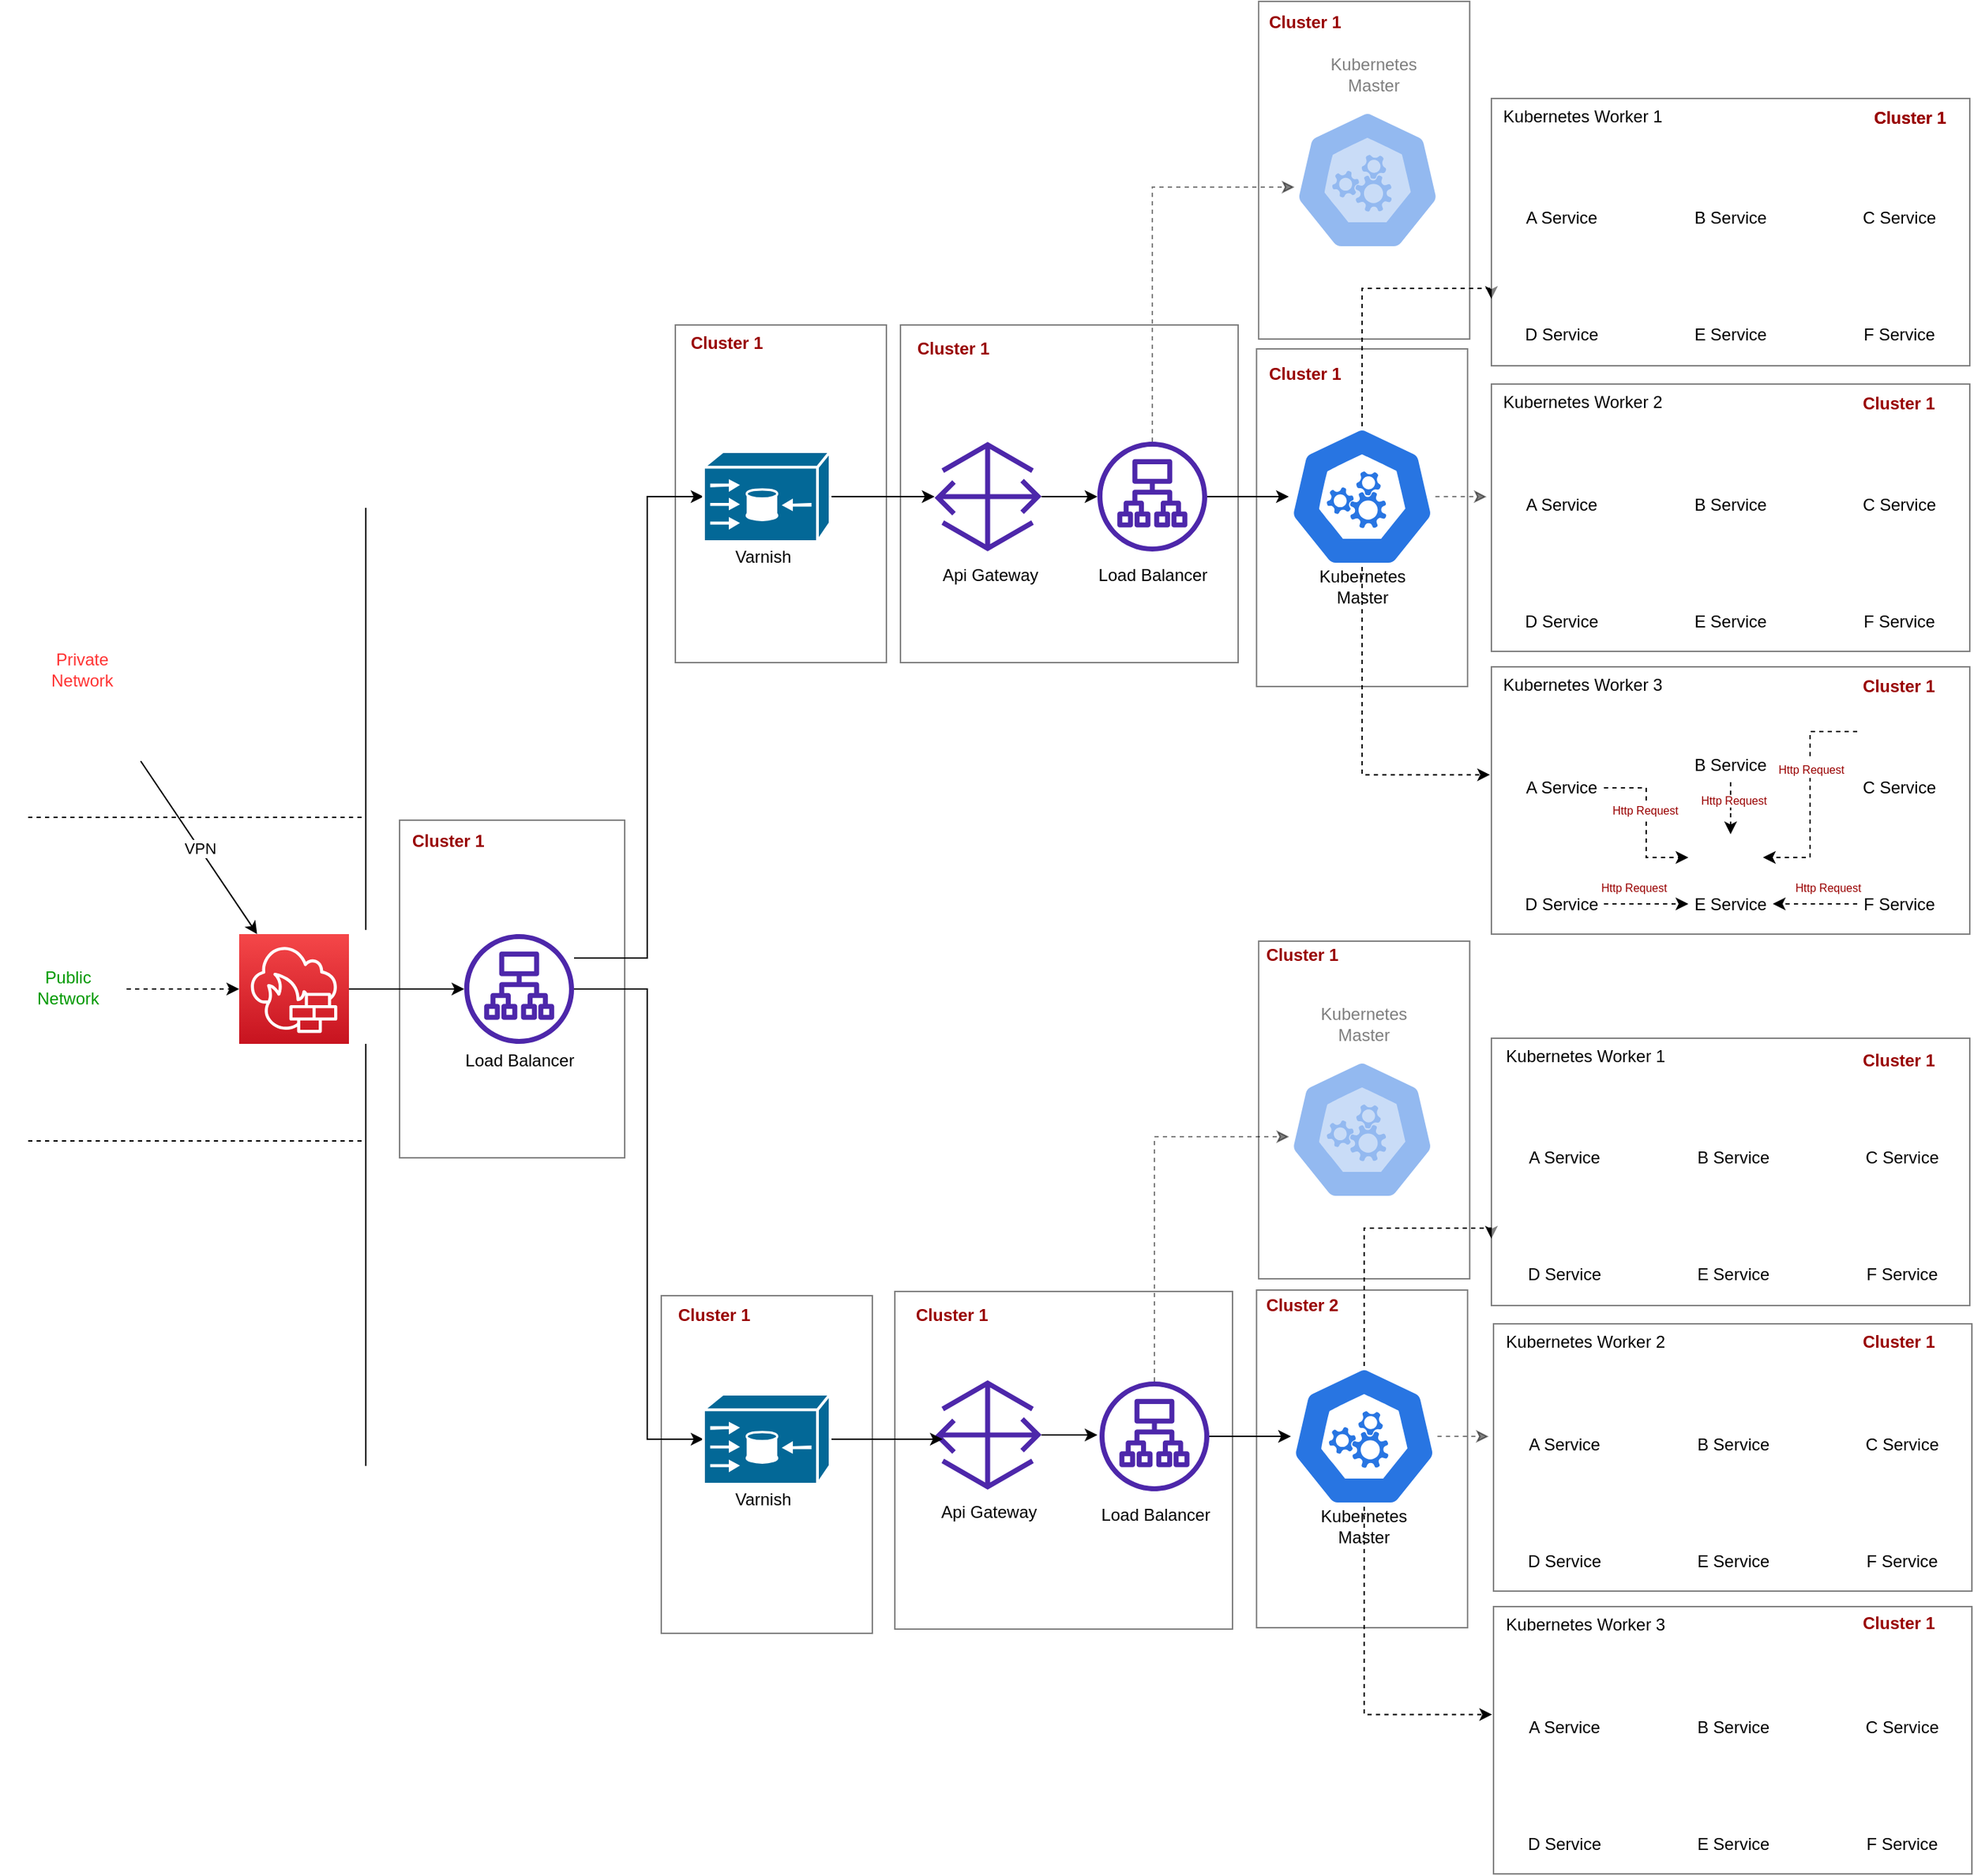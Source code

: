 <mxfile version="15.9.4" type="github">
  <diagram id="GGJGlecIptgATKQmIXUd" name="Page-1">
    <mxGraphModel dx="5085" dy="1385" grid="1" gridSize="10" guides="1" tooltips="1" connect="1" arrows="1" fold="1" page="1" pageScale="1" pageWidth="2500" pageHeight="2000" math="0" shadow="0">
      <root>
        <mxCell id="0" />
        <mxCell id="1" parent="0" />
        <mxCell id="FACWqjkW_qxCXSEoUD48-203" value="" style="rounded=0;whiteSpace=wrap;html=1;labelBorderColor=none;fontColor=#FF3333;opacity=50;" vertex="1" parent="1">
          <mxGeometry x="274" y="920" width="160" height="240" as="geometry" />
        </mxCell>
        <mxCell id="FACWqjkW_qxCXSEoUD48-193" value="" style="rounded=0;whiteSpace=wrap;html=1;labelBorderColor=none;fontColor=#FF3333;opacity=50;" vertex="1" parent="1">
          <mxGeometry x="626" y="1255" width="240" height="240" as="geometry" />
        </mxCell>
        <mxCell id="FACWqjkW_qxCXSEoUD48-191" value="" style="rounded=0;whiteSpace=wrap;html=1;labelBorderColor=none;fontColor=#FF3333;opacity=50;" vertex="1" parent="1">
          <mxGeometry x="630" y="568" width="240" height="240" as="geometry" />
        </mxCell>
        <mxCell id="FACWqjkW_qxCXSEoUD48-187" value="" style="rounded=0;whiteSpace=wrap;html=1;labelBorderColor=none;fontColor=#FF3333;opacity=50;" vertex="1" parent="1">
          <mxGeometry x="883.09" y="585" width="150" height="240" as="geometry" />
        </mxCell>
        <mxCell id="FACWqjkW_qxCXSEoUD48-188" value="" style="rounded=0;whiteSpace=wrap;html=1;labelBorderColor=none;fontColor=#FF3333;opacity=50;" vertex="1" parent="1">
          <mxGeometry x="884.58" y="338" width="150" height="240" as="geometry" />
        </mxCell>
        <mxCell id="FACWqjkW_qxCXSEoUD48-184" value="" style="rounded=0;whiteSpace=wrap;html=1;labelBorderColor=none;fontColor=#FF3333;opacity=50;" vertex="1" parent="1">
          <mxGeometry x="470.0" y="568" width="150" height="240" as="geometry" />
        </mxCell>
        <mxCell id="FACWqjkW_qxCXSEoUD48-182" value="" style="rounded=0;whiteSpace=wrap;html=1;labelBorderColor=none;fontColor=#FF3333;opacity=50;" vertex="1" parent="1">
          <mxGeometry x="460.0" y="1258" width="150" height="240" as="geometry" />
        </mxCell>
        <mxCell id="FACWqjkW_qxCXSEoUD48-177" value="" style="rounded=0;whiteSpace=wrap;html=1;labelBorderColor=none;fontColor=#FF3333;opacity=50;" vertex="1" parent="1">
          <mxGeometry x="884.59" y="1006" width="150" height="240" as="geometry" />
        </mxCell>
        <mxCell id="FACWqjkW_qxCXSEoUD48-176" value="X" style="rounded=0;whiteSpace=wrap;html=1;labelBorderColor=none;fontColor=#FF3333;opacity=50;shadow=0;" vertex="1" parent="1">
          <mxGeometry x="883.09" y="1254" width="150" height="240" as="geometry" />
        </mxCell>
        <mxCell id="FACWqjkW_qxCXSEoUD48-42" style="edgeStyle=orthogonalEdgeStyle;rounded=0;orthogonalLoop=1;jettySize=auto;html=1;fontColor=#FF3333;" edge="1" parent="1" source="FACWqjkW_qxCXSEoUD48-1" target="FACWqjkW_qxCXSEoUD48-15">
          <mxGeometry relative="1" as="geometry">
            <Array as="points">
              <mxPoint x="450" y="1040" />
              <mxPoint x="450" y="1360" />
            </Array>
          </mxGeometry>
        </mxCell>
        <mxCell id="FACWqjkW_qxCXSEoUD48-44" style="edgeStyle=orthogonalEdgeStyle;rounded=0;orthogonalLoop=1;jettySize=auto;html=1;fontColor=#FF3333;" edge="1" parent="1" source="FACWqjkW_qxCXSEoUD48-1" target="FACWqjkW_qxCXSEoUD48-43">
          <mxGeometry relative="1" as="geometry">
            <Array as="points">
              <mxPoint x="450" y="1018" />
              <mxPoint x="450" y="690" />
            </Array>
          </mxGeometry>
        </mxCell>
        <mxCell id="FACWqjkW_qxCXSEoUD48-1" value="" style="sketch=0;outlineConnect=0;fontColor=#232F3E;gradientColor=none;fillColor=#4D27AA;strokeColor=none;dashed=0;verticalLabelPosition=bottom;verticalAlign=top;align=center;html=1;fontSize=12;fontStyle=0;aspect=fixed;pointerEvents=1;shape=mxgraph.aws4.application_load_balancer;" vertex="1" parent="1">
          <mxGeometry x="320" y="1001" width="78" height="78" as="geometry" />
        </mxCell>
        <mxCell id="FACWqjkW_qxCXSEoUD48-2" value="Load Balancer" style="text;html=1;strokeColor=none;fillColor=none;align=center;verticalAlign=middle;whiteSpace=wrap;rounded=0;" vertex="1" parent="1">
          <mxGeometry x="310.75" y="1066" width="96.5" height="50" as="geometry" />
        </mxCell>
        <mxCell id="FACWqjkW_qxCXSEoUD48-49" style="edgeStyle=orthogonalEdgeStyle;rounded=0;orthogonalLoop=1;jettySize=auto;html=1;entryX=0;entryY=0.5;entryDx=0;entryDy=0;entryPerimeter=0;fontColor=#FF3333;" edge="1" parent="1" source="FACWqjkW_qxCXSEoUD48-4" target="FACWqjkW_qxCXSEoUD48-48">
          <mxGeometry relative="1" as="geometry" />
        </mxCell>
        <mxCell id="FACWqjkW_qxCXSEoUD48-4" value="" style="sketch=0;outlineConnect=0;fontColor=#232F3E;gradientColor=none;fillColor=#4D27AA;strokeColor=none;dashed=0;verticalLabelPosition=bottom;verticalAlign=top;align=center;html=1;fontSize=12;fontStyle=0;aspect=fixed;pointerEvents=1;shape=mxgraph.aws4.gateway;" vertex="1" parent="1">
          <mxGeometry x="654.25" y="651" width="76" height="78" as="geometry" />
        </mxCell>
        <mxCell id="FACWqjkW_qxCXSEoUD48-5" value="Api Gateway" style="text;html=1;strokeColor=none;fillColor=none;align=center;verticalAlign=middle;whiteSpace=wrap;rounded=0;" vertex="1" parent="1">
          <mxGeometry x="640" y="721" width="107.5" height="50" as="geometry" />
        </mxCell>
        <mxCell id="FACWqjkW_qxCXSEoUD48-54" style="edgeStyle=orthogonalEdgeStyle;rounded=0;orthogonalLoop=1;jettySize=auto;html=1;fontColor=#FF3333;" edge="1" parent="1" source="FACWqjkW_qxCXSEoUD48-6">
          <mxGeometry relative="1" as="geometry">
            <mxPoint x="770" y="1357" as="targetPoint" />
          </mxGeometry>
        </mxCell>
        <mxCell id="FACWqjkW_qxCXSEoUD48-6" value="" style="sketch=0;outlineConnect=0;fontColor=#232F3E;gradientColor=none;fillColor=#4D27AA;strokeColor=none;dashed=0;verticalLabelPosition=bottom;verticalAlign=top;align=center;html=1;fontSize=12;fontStyle=0;aspect=fixed;pointerEvents=1;shape=mxgraph.aws4.gateway;" vertex="1" parent="1">
          <mxGeometry x="654.25" y="1318" width="76" height="78" as="geometry" />
        </mxCell>
        <mxCell id="FACWqjkW_qxCXSEoUD48-7" value="Api Gateway" style="text;html=1;strokeColor=none;fillColor=none;align=center;verticalAlign=middle;whiteSpace=wrap;rounded=0;" vertex="1" parent="1">
          <mxGeometry x="638.5" y="1387" width="107.5" height="50" as="geometry" />
        </mxCell>
        <mxCell id="FACWqjkW_qxCXSEoUD48-47" style="edgeStyle=orthogonalEdgeStyle;rounded=0;orthogonalLoop=1;jettySize=auto;html=1;entryX=0.076;entryY=0.539;entryDx=0;entryDy=0;entryPerimeter=0;fontColor=#FF3333;" edge="1" parent="1" source="FACWqjkW_qxCXSEoUD48-15" target="FACWqjkW_qxCXSEoUD48-6">
          <mxGeometry relative="1" as="geometry" />
        </mxCell>
        <mxCell id="FACWqjkW_qxCXSEoUD48-15" value="" style="shape=mxgraph.cisco.directors.content_engine_(cache_director);html=1;pointerEvents=1;dashed=0;fillColor=#036897;strokeColor=#ffffff;strokeWidth=2;verticalLabelPosition=bottom;verticalAlign=top;align=center;outlineConnect=0;" vertex="1" parent="1">
          <mxGeometry x="490" y="1328" width="90" height="64" as="geometry" />
        </mxCell>
        <mxCell id="FACWqjkW_qxCXSEoUD48-16" value="Varnish" style="text;html=1;strokeColor=none;fillColor=none;align=center;verticalAlign=middle;whiteSpace=wrap;rounded=0;" vertex="1" parent="1">
          <mxGeometry x="483.5" y="1378" width="96.5" height="50" as="geometry" />
        </mxCell>
        <mxCell id="FACWqjkW_qxCXSEoUD48-37" style="edgeStyle=orthogonalEdgeStyle;rounded=0;orthogonalLoop=1;jettySize=auto;html=1;fontColor=#FF3333;" edge="1" parent="1" source="FACWqjkW_qxCXSEoUD48-22" target="FACWqjkW_qxCXSEoUD48-1">
          <mxGeometry relative="1" as="geometry" />
        </mxCell>
        <mxCell id="FACWqjkW_qxCXSEoUD48-22" value="" style="sketch=0;points=[[0,0,0],[0.25,0,0],[0.5,0,0],[0.75,0,0],[1,0,0],[0,1,0],[0.25,1,0],[0.5,1,0],[0.75,1,0],[1,1,0],[0,0.25,0],[0,0.5,0],[0,0.75,0],[1,0.25,0],[1,0.5,0],[1,0.75,0]];outlineConnect=0;fontColor=#232F3E;gradientColor=#F54749;gradientDirection=north;fillColor=#C7131F;strokeColor=#ffffff;dashed=0;verticalLabelPosition=bottom;verticalAlign=top;align=center;html=1;fontSize=12;fontStyle=0;aspect=fixed;shape=mxgraph.aws4.resourceIcon;resIcon=mxgraph.aws4.network_firewall;" vertex="1" parent="1">
          <mxGeometry x="160" y="1001" width="78" height="78" as="geometry" />
        </mxCell>
        <mxCell id="FACWqjkW_qxCXSEoUD48-25" value="" style="endArrow=none;dashed=1;html=1;rounded=0;" edge="1" parent="1">
          <mxGeometry width="50" height="50" relative="1" as="geometry">
            <mxPoint x="10" y="918" as="sourcePoint" />
            <mxPoint x="250" y="918" as="targetPoint" />
          </mxGeometry>
        </mxCell>
        <mxCell id="FACWqjkW_qxCXSEoUD48-26" value="" style="endArrow=none;dashed=1;html=1;rounded=0;" edge="1" parent="1">
          <mxGeometry width="50" height="50" relative="1" as="geometry">
            <mxPoint x="10" y="1148" as="sourcePoint" />
            <mxPoint x="250" y="1148" as="targetPoint" />
          </mxGeometry>
        </mxCell>
        <mxCell id="FACWqjkW_qxCXSEoUD48-27" value="Private&lt;br&gt;Network" style="text;html=1;strokeColor=none;fillColor=none;align=center;verticalAlign=middle;whiteSpace=wrap;rounded=0;fontColor=#FF3333;" vertex="1" parent="1">
          <mxGeometry y="788" width="96.5" height="50" as="geometry" />
        </mxCell>
        <mxCell id="FACWqjkW_qxCXSEoUD48-28" value="Public&lt;br&gt;Network" style="text;html=1;strokeColor=none;fillColor=none;align=center;verticalAlign=middle;whiteSpace=wrap;rounded=0;fontColor=#009900;" vertex="1" parent="1">
          <mxGeometry x="-10" y="1014" width="96.5" height="50" as="geometry" />
        </mxCell>
        <mxCell id="FACWqjkW_qxCXSEoUD48-30" value="" style="endArrow=classic;html=1;rounded=0;" edge="1" parent="1" target="FACWqjkW_qxCXSEoUD48-22">
          <mxGeometry relative="1" as="geometry">
            <mxPoint x="90" y="878" as="sourcePoint" />
            <mxPoint x="250" y="878" as="targetPoint" />
          </mxGeometry>
        </mxCell>
        <mxCell id="FACWqjkW_qxCXSEoUD48-31" value="VPN" style="edgeLabel;resizable=0;html=1;align=center;verticalAlign=middle;" connectable="0" vertex="1" parent="FACWqjkW_qxCXSEoUD48-30">
          <mxGeometry relative="1" as="geometry" />
        </mxCell>
        <mxCell id="FACWqjkW_qxCXSEoUD48-33" value="" style="endArrow=none;html=1;rounded=0;fontColor=#FF3333;" edge="1" parent="1">
          <mxGeometry width="50" height="50" relative="1" as="geometry">
            <mxPoint x="250" y="998" as="sourcePoint" />
            <mxPoint x="250" y="698" as="targetPoint" />
          </mxGeometry>
        </mxCell>
        <mxCell id="FACWqjkW_qxCXSEoUD48-34" value="" style="endArrow=none;html=1;rounded=0;fontColor=#FF3333;" edge="1" parent="1">
          <mxGeometry width="50" height="50" relative="1" as="geometry">
            <mxPoint x="250" y="1379" as="sourcePoint" />
            <mxPoint x="250" y="1079" as="targetPoint" />
          </mxGeometry>
        </mxCell>
        <mxCell id="FACWqjkW_qxCXSEoUD48-46" style="edgeStyle=orthogonalEdgeStyle;rounded=0;orthogonalLoop=1;jettySize=auto;html=1;fontColor=#FF3333;" edge="1" parent="1" source="FACWqjkW_qxCXSEoUD48-43" target="FACWqjkW_qxCXSEoUD48-4">
          <mxGeometry relative="1" as="geometry" />
        </mxCell>
        <mxCell id="FACWqjkW_qxCXSEoUD48-43" value="" style="shape=mxgraph.cisco.directors.content_engine_(cache_director);html=1;pointerEvents=1;dashed=0;fillColor=#036897;strokeColor=#ffffff;strokeWidth=2;verticalLabelPosition=bottom;verticalAlign=top;align=center;outlineConnect=0;" vertex="1" parent="1">
          <mxGeometry x="490" y="658" width="90" height="64" as="geometry" />
        </mxCell>
        <mxCell id="FACWqjkW_qxCXSEoUD48-45" value="Varnish" style="text;html=1;strokeColor=none;fillColor=none;align=center;verticalAlign=middle;whiteSpace=wrap;rounded=0;" vertex="1" parent="1">
          <mxGeometry x="483.5" y="708" width="96.5" height="50" as="geometry" />
        </mxCell>
        <mxCell id="FACWqjkW_qxCXSEoUD48-63" style="edgeStyle=orthogonalEdgeStyle;rounded=0;orthogonalLoop=1;jettySize=auto;html=1;fontColor=#FF3333;" edge="1" parent="1" source="FACWqjkW_qxCXSEoUD48-48" target="FACWqjkW_qxCXSEoUD48-58">
          <mxGeometry relative="1" as="geometry" />
        </mxCell>
        <mxCell id="FACWqjkW_qxCXSEoUD48-72" style="edgeStyle=orthogonalEdgeStyle;orthogonalLoop=1;jettySize=auto;html=1;entryX=0.002;entryY=0.55;entryDx=0;entryDy=0;entryPerimeter=0;fontColor=#FF3333;textOpacity=50;opacity=50;rounded=0;strokeColor=default;dashed=1;" edge="1" parent="1" source="FACWqjkW_qxCXSEoUD48-48" target="FACWqjkW_qxCXSEoUD48-70">
          <mxGeometry relative="1" as="geometry">
            <Array as="points">
              <mxPoint x="809" y="470" />
            </Array>
          </mxGeometry>
        </mxCell>
        <mxCell id="FACWqjkW_qxCXSEoUD48-48" value="" style="sketch=0;outlineConnect=0;fontColor=#232F3E;gradientColor=none;fillColor=#4D27AA;strokeColor=none;dashed=0;verticalLabelPosition=bottom;verticalAlign=top;align=center;html=1;fontSize=12;fontStyle=0;aspect=fixed;pointerEvents=1;shape=mxgraph.aws4.application_load_balancer;" vertex="1" parent="1">
          <mxGeometry x="770" y="651" width="78" height="78" as="geometry" />
        </mxCell>
        <mxCell id="FACWqjkW_qxCXSEoUD48-50" value="Load Balancer" style="text;html=1;strokeColor=none;fillColor=none;align=center;verticalAlign=middle;whiteSpace=wrap;rounded=0;" vertex="1" parent="1">
          <mxGeometry x="761" y="721" width="96.5" height="50" as="geometry" />
        </mxCell>
        <mxCell id="FACWqjkW_qxCXSEoUD48-77" style="edgeStyle=orthogonalEdgeStyle;rounded=0;orthogonalLoop=1;jettySize=auto;html=1;entryX=-0.01;entryY=0.448;entryDx=0;entryDy=0;entryPerimeter=0;dashed=1;fontColor=#FF3333;strokeColor=default;opacity=50;" edge="1" parent="1" source="FACWqjkW_qxCXSEoUD48-58">
          <mxGeometry relative="1" as="geometry">
            <mxPoint x="1046.6" y="690.12" as="targetPoint" />
          </mxGeometry>
        </mxCell>
        <mxCell id="FACWqjkW_qxCXSEoUD48-78" style="edgeStyle=orthogonalEdgeStyle;rounded=0;orthogonalLoop=1;jettySize=auto;html=1;entryX=0;entryY=0.75;entryDx=0;entryDy=0;dashed=1;fontColor=#FF3333;strokeColor=default;" edge="1" parent="1" source="FACWqjkW_qxCXSEoUD48-58" target="FACWqjkW_qxCXSEoUD48-74">
          <mxGeometry relative="1" as="geometry">
            <Array as="points">
              <mxPoint x="958" y="542" />
            </Array>
          </mxGeometry>
        </mxCell>
        <mxCell id="FACWqjkW_qxCXSEoUD48-79" style="edgeStyle=orthogonalEdgeStyle;rounded=0;orthogonalLoop=1;jettySize=auto;html=1;entryX=-0.003;entryY=0.409;entryDx=0;entryDy=0;entryPerimeter=0;dashed=1;fontColor=#FF3333;strokeColor=default;" edge="1" parent="1" source="FACWqjkW_qxCXSEoUD48-58">
          <mxGeometry relative="1" as="geometry">
            <mxPoint x="1048.98" y="887.71" as="targetPoint" />
            <Array as="points">
              <mxPoint x="958" y="888" />
            </Array>
          </mxGeometry>
        </mxCell>
        <mxCell id="FACWqjkW_qxCXSEoUD48-58" value="" style="sketch=0;html=1;dashed=0;whitespace=wrap;fillColor=#2875E2;strokeColor=#ffffff;points=[[0.005,0.63,0],[0.1,0.2,0],[0.9,0.2,0],[0.5,0,0],[0.995,0.63,0],[0.72,0.99,0],[0.5,1,0],[0.28,0.99,0]];shape=mxgraph.kubernetes.icon;prIcon=master;labelBorderColor=none;fontColor=#FF3333;" vertex="1" parent="1">
          <mxGeometry x="906" y="640" width="104.17" height="100" as="geometry" />
        </mxCell>
        <mxCell id="FACWqjkW_qxCXSEoUD48-59" value="Kubernetes Master" style="text;html=1;strokeColor=none;fillColor=none;align=center;verticalAlign=middle;whiteSpace=wrap;rounded=0;" vertex="1" parent="1">
          <mxGeometry x="909.84" y="729" width="96.5" height="50" as="geometry" />
        </mxCell>
        <mxCell id="FACWqjkW_qxCXSEoUD48-70" value="" style="sketch=0;html=1;dashed=0;whitespace=wrap;fillColor=#2875E2;strokeColor=#ffffff;points=[[0.005,0.63,0],[0.1,0.2,0],[0.9,0.2,0],[0.5,0,0],[0.995,0.63,0],[0.72,0.99,0],[0.5,1,0],[0.28,0.99,0]];shape=mxgraph.kubernetes.icon;prIcon=master;labelBorderColor=none;fontColor=#FF3333;opacity=50;textOpacity=50;" vertex="1" parent="1">
          <mxGeometry x="909.84" y="415" width="104.17" height="100" as="geometry" />
        </mxCell>
        <mxCell id="FACWqjkW_qxCXSEoUD48-71" value="Kubernetes Master" style="text;html=1;strokeColor=none;fillColor=none;align=center;verticalAlign=middle;whiteSpace=wrap;rounded=0;opacity=50;textOpacity=50;" vertex="1" parent="1">
          <mxGeometry x="917.51" y="365" width="96.5" height="50" as="geometry" />
        </mxCell>
        <mxCell id="FACWqjkW_qxCXSEoUD48-74" value="" style="rounded=0;whiteSpace=wrap;html=1;labelBorderColor=none;fontColor=#FF3333;opacity=50;" vertex="1" parent="1">
          <mxGeometry x="1050" y="407" width="340" height="190" as="geometry" />
        </mxCell>
        <mxCell id="FACWqjkW_qxCXSEoUD48-80" value="Kubernetes Worker 1" style="text;html=1;strokeColor=none;fillColor=none;align=center;verticalAlign=middle;whiteSpace=wrap;rounded=0;" vertex="1" parent="1">
          <mxGeometry x="1050" y="407" width="130" height="25" as="geometry" />
        </mxCell>
        <mxCell id="FACWqjkW_qxCXSEoUD48-83" value="" style="shape=image;html=1;verticalAlign=top;verticalLabelPosition=bottom;labelBackgroundColor=#ffffff;imageAspect=0;aspect=fixed;image=https://cdn1.iconfinder.com/data/icons/unicons-line-vol-3/24/docker-128.png;labelBorderColor=none;fontColor=#FF3333;opacity=50;" vertex="1" parent="1">
          <mxGeometry x="1070" y="428" width="60" height="60" as="geometry" />
        </mxCell>
        <mxCell id="FACWqjkW_qxCXSEoUD48-84" value="" style="shape=image;html=1;verticalAlign=top;verticalLabelPosition=bottom;labelBackgroundColor=#ffffff;imageAspect=0;aspect=fixed;image=https://cdn1.iconfinder.com/data/icons/unicons-line-vol-3/24/docker-128.png;labelBorderColor=none;fontColor=#FF3333;opacity=50;" vertex="1" parent="1">
          <mxGeometry x="1190" y="428" width="60" height="60" as="geometry" />
        </mxCell>
        <mxCell id="FACWqjkW_qxCXSEoUD48-85" value="" style="shape=image;html=1;verticalAlign=top;verticalLabelPosition=bottom;labelBackgroundColor=#ffffff;imageAspect=0;aspect=fixed;image=https://cdn1.iconfinder.com/data/icons/unicons-line-vol-3/24/docker-128.png;labelBorderColor=none;fontColor=#FF3333;opacity=50;" vertex="1" parent="1">
          <mxGeometry x="1310" y="422" width="60" height="60" as="geometry" />
        </mxCell>
        <mxCell id="FACWqjkW_qxCXSEoUD48-86" value="" style="shape=image;html=1;verticalAlign=top;verticalLabelPosition=bottom;labelBackgroundColor=#ffffff;imageAspect=0;aspect=fixed;image=https://cdn1.iconfinder.com/data/icons/unicons-line-vol-3/24/docker-128.png;labelBorderColor=none;fontColor=#FF3333;opacity=50;" vertex="1" parent="1">
          <mxGeometry x="1070" y="513" width="60" height="60" as="geometry" />
        </mxCell>
        <mxCell id="FACWqjkW_qxCXSEoUD48-87" value="" style="shape=image;html=1;verticalAlign=top;verticalLabelPosition=bottom;labelBackgroundColor=#ffffff;imageAspect=0;aspect=fixed;image=https://cdn1.iconfinder.com/data/icons/unicons-line-vol-3/24/docker-128.png;labelBorderColor=none;fontColor=#FF3333;opacity=50;" vertex="1" parent="1">
          <mxGeometry x="1190" y="508" width="60" height="60" as="geometry" />
        </mxCell>
        <mxCell id="FACWqjkW_qxCXSEoUD48-88" value="" style="shape=image;html=1;verticalAlign=top;verticalLabelPosition=bottom;labelBackgroundColor=#ffffff;imageAspect=0;aspect=fixed;image=https://cdn1.iconfinder.com/data/icons/unicons-line-vol-3/24/docker-128.png;labelBorderColor=none;fontColor=#FF3333;opacity=50;" vertex="1" parent="1">
          <mxGeometry x="1310" y="508" width="60" height="60" as="geometry" />
        </mxCell>
        <mxCell id="FACWqjkW_qxCXSEoUD48-89" value="A Service" style="text;html=1;strokeColor=none;fillColor=none;align=center;verticalAlign=middle;whiteSpace=wrap;rounded=0;" vertex="1" parent="1">
          <mxGeometry x="1070" y="479.5" width="60" height="25" as="geometry" />
        </mxCell>
        <mxCell id="FACWqjkW_qxCXSEoUD48-90" value="B Service" style="text;html=1;strokeColor=none;fillColor=none;align=center;verticalAlign=middle;whiteSpace=wrap;rounded=0;" vertex="1" parent="1">
          <mxGeometry x="1190" y="479.5" width="60" height="25" as="geometry" />
        </mxCell>
        <mxCell id="FACWqjkW_qxCXSEoUD48-91" value="C Service" style="text;html=1;strokeColor=none;fillColor=none;align=center;verticalAlign=middle;whiteSpace=wrap;rounded=0;" vertex="1" parent="1">
          <mxGeometry x="1310" y="479.5" width="60" height="25" as="geometry" />
        </mxCell>
        <mxCell id="FACWqjkW_qxCXSEoUD48-92" value="D Service" style="text;html=1;strokeColor=none;fillColor=none;align=center;verticalAlign=middle;whiteSpace=wrap;rounded=0;" vertex="1" parent="1">
          <mxGeometry x="1070" y="562" width="60" height="25" as="geometry" />
        </mxCell>
        <mxCell id="FACWqjkW_qxCXSEoUD48-93" value="E Service" style="text;html=1;strokeColor=none;fillColor=none;align=center;verticalAlign=middle;whiteSpace=wrap;rounded=0;" vertex="1" parent="1">
          <mxGeometry x="1190" y="562" width="60" height="25" as="geometry" />
        </mxCell>
        <mxCell id="FACWqjkW_qxCXSEoUD48-94" value="F Service" style="text;html=1;strokeColor=none;fillColor=none;align=center;verticalAlign=middle;whiteSpace=wrap;rounded=0;" vertex="1" parent="1">
          <mxGeometry x="1310" y="562" width="60" height="25" as="geometry" />
        </mxCell>
        <mxCell id="FACWqjkW_qxCXSEoUD48-95" value="" style="rounded=0;whiteSpace=wrap;html=1;labelBorderColor=none;fontColor=#FF3333;opacity=50;" vertex="1" parent="1">
          <mxGeometry x="1050" y="610" width="340" height="190" as="geometry" />
        </mxCell>
        <mxCell id="FACWqjkW_qxCXSEoUD48-96" value="Kubernetes Worker 2" style="text;html=1;strokeColor=none;fillColor=none;align=center;verticalAlign=middle;whiteSpace=wrap;rounded=0;" vertex="1" parent="1">
          <mxGeometry x="1050" y="610" width="130" height="25" as="geometry" />
        </mxCell>
        <mxCell id="FACWqjkW_qxCXSEoUD48-97" value="" style="shape=image;html=1;verticalAlign=top;verticalLabelPosition=bottom;labelBackgroundColor=#ffffff;imageAspect=0;aspect=fixed;image=https://cdn1.iconfinder.com/data/icons/unicons-line-vol-3/24/docker-128.png;labelBorderColor=none;fontColor=#FF3333;opacity=50;" vertex="1" parent="1">
          <mxGeometry x="1070" y="632" width="60" height="60" as="geometry" />
        </mxCell>
        <mxCell id="FACWqjkW_qxCXSEoUD48-98" value="" style="shape=image;html=1;verticalAlign=top;verticalLabelPosition=bottom;labelBackgroundColor=#ffffff;imageAspect=0;aspect=fixed;image=https://cdn1.iconfinder.com/data/icons/unicons-line-vol-3/24/docker-128.png;labelBorderColor=none;fontColor=#FF3333;opacity=50;" vertex="1" parent="1">
          <mxGeometry x="1190" y="632" width="60" height="60" as="geometry" />
        </mxCell>
        <mxCell id="FACWqjkW_qxCXSEoUD48-99" value="" style="shape=image;html=1;verticalAlign=top;verticalLabelPosition=bottom;labelBackgroundColor=#ffffff;imageAspect=0;aspect=fixed;image=https://cdn1.iconfinder.com/data/icons/unicons-line-vol-3/24/docker-128.png;labelBorderColor=none;fontColor=#FF3333;opacity=50;" vertex="1" parent="1">
          <mxGeometry x="1310" y="626" width="60" height="60" as="geometry" />
        </mxCell>
        <mxCell id="FACWqjkW_qxCXSEoUD48-100" value="" style="shape=image;html=1;verticalAlign=top;verticalLabelPosition=bottom;labelBackgroundColor=#ffffff;imageAspect=0;aspect=fixed;image=https://cdn1.iconfinder.com/data/icons/unicons-line-vol-3/24/docker-128.png;labelBorderColor=none;fontColor=#FF3333;opacity=50;" vertex="1" parent="1">
          <mxGeometry x="1070" y="717" width="60" height="60" as="geometry" />
        </mxCell>
        <mxCell id="FACWqjkW_qxCXSEoUD48-101" value="" style="shape=image;html=1;verticalAlign=top;verticalLabelPosition=bottom;labelBackgroundColor=#ffffff;imageAspect=0;aspect=fixed;image=https://cdn1.iconfinder.com/data/icons/unicons-line-vol-3/24/docker-128.png;labelBorderColor=none;fontColor=#FF3333;opacity=50;" vertex="1" parent="1">
          <mxGeometry x="1190" y="712" width="60" height="60" as="geometry" />
        </mxCell>
        <mxCell id="FACWqjkW_qxCXSEoUD48-102" value="" style="shape=image;html=1;verticalAlign=top;verticalLabelPosition=bottom;labelBackgroundColor=#ffffff;imageAspect=0;aspect=fixed;image=https://cdn1.iconfinder.com/data/icons/unicons-line-vol-3/24/docker-128.png;labelBorderColor=none;fontColor=#FF3333;opacity=50;" vertex="1" parent="1">
          <mxGeometry x="1310" y="712" width="60" height="60" as="geometry" />
        </mxCell>
        <mxCell id="FACWqjkW_qxCXSEoUD48-103" value="A Service" style="text;html=1;strokeColor=none;fillColor=none;align=center;verticalAlign=middle;whiteSpace=wrap;rounded=0;" vertex="1" parent="1">
          <mxGeometry x="1070" y="683.5" width="60" height="25" as="geometry" />
        </mxCell>
        <mxCell id="FACWqjkW_qxCXSEoUD48-104" value="B Service" style="text;html=1;strokeColor=none;fillColor=none;align=center;verticalAlign=middle;whiteSpace=wrap;rounded=0;" vertex="1" parent="1">
          <mxGeometry x="1190" y="683.5" width="60" height="25" as="geometry" />
        </mxCell>
        <mxCell id="FACWqjkW_qxCXSEoUD48-105" value="C Service" style="text;html=1;strokeColor=none;fillColor=none;align=center;verticalAlign=middle;whiteSpace=wrap;rounded=0;" vertex="1" parent="1">
          <mxGeometry x="1310" y="683.5" width="60" height="25" as="geometry" />
        </mxCell>
        <mxCell id="FACWqjkW_qxCXSEoUD48-106" value="D Service" style="text;html=1;strokeColor=none;fillColor=none;align=center;verticalAlign=middle;whiteSpace=wrap;rounded=0;" vertex="1" parent="1">
          <mxGeometry x="1070" y="766" width="60" height="25" as="geometry" />
        </mxCell>
        <mxCell id="FACWqjkW_qxCXSEoUD48-107" value="E Service" style="text;html=1;strokeColor=none;fillColor=none;align=center;verticalAlign=middle;whiteSpace=wrap;rounded=0;" vertex="1" parent="1">
          <mxGeometry x="1190" y="766" width="60" height="25" as="geometry" />
        </mxCell>
        <mxCell id="FACWqjkW_qxCXSEoUD48-108" value="F Service" style="text;html=1;strokeColor=none;fillColor=none;align=center;verticalAlign=middle;whiteSpace=wrap;rounded=0;" vertex="1" parent="1">
          <mxGeometry x="1310" y="766" width="60" height="25" as="geometry" />
        </mxCell>
        <mxCell id="FACWqjkW_qxCXSEoUD48-109" value="" style="rounded=0;whiteSpace=wrap;html=1;labelBorderColor=none;fontColor=#FF3333;opacity=50;" vertex="1" parent="1">
          <mxGeometry x="1050" y="811" width="340" height="190" as="geometry" />
        </mxCell>
        <mxCell id="FACWqjkW_qxCXSEoUD48-110" value="Kubernetes Worker 3" style="text;html=1;strokeColor=none;fillColor=none;align=center;verticalAlign=middle;whiteSpace=wrap;rounded=0;" vertex="1" parent="1">
          <mxGeometry x="1050" y="811" width="130" height="25" as="geometry" />
        </mxCell>
        <mxCell id="FACWqjkW_qxCXSEoUD48-111" value="" style="shape=image;html=1;verticalAlign=top;verticalLabelPosition=bottom;labelBackgroundColor=#ffffff;imageAspect=0;aspect=fixed;image=https://cdn1.iconfinder.com/data/icons/unicons-line-vol-3/24/docker-128.png;labelBorderColor=none;fontColor=#FF3333;opacity=50;" vertex="1" parent="1">
          <mxGeometry x="1070" y="833" width="60" height="60" as="geometry" />
        </mxCell>
        <mxCell id="FACWqjkW_qxCXSEoUD48-112" value="" style="shape=image;html=1;verticalAlign=top;verticalLabelPosition=bottom;labelBackgroundColor=#ffffff;imageAspect=0;aspect=fixed;image=https://cdn1.iconfinder.com/data/icons/unicons-line-vol-3/24/docker-128.png;labelBorderColor=none;fontColor=#FF3333;opacity=50;" vertex="1" parent="1">
          <mxGeometry x="1190" y="818" width="60" height="60" as="geometry" />
        </mxCell>
        <mxCell id="FACWqjkW_qxCXSEoUD48-214" style="edgeStyle=orthogonalEdgeStyle;rounded=0;orthogonalLoop=1;jettySize=auto;html=1;entryX=1;entryY=0.5;entryDx=0;entryDy=0;dashed=1;fontColor=#990000;strokeColor=default;jumpStyle=none;" edge="1" parent="1" source="FACWqjkW_qxCXSEoUD48-113" target="FACWqjkW_qxCXSEoUD48-115">
          <mxGeometry relative="1" as="geometry" />
        </mxCell>
        <mxCell id="FACWqjkW_qxCXSEoUD48-222" value="&lt;font style=&quot;font-size: 8px&quot;&gt;Http Request&lt;/font&gt;" style="edgeLabel;html=1;align=center;verticalAlign=middle;resizable=0;points=[];fontColor=#990000;" vertex="1" connectable="0" parent="FACWqjkW_qxCXSEoUD48-214">
          <mxGeometry x="-0.249" relative="1" as="geometry">
            <mxPoint as="offset" />
          </mxGeometry>
        </mxCell>
        <mxCell id="FACWqjkW_qxCXSEoUD48-113" value="" style="shape=image;html=1;verticalAlign=top;verticalLabelPosition=bottom;labelBackgroundColor=#ffffff;imageAspect=0;aspect=fixed;image=https://cdn1.iconfinder.com/data/icons/unicons-line-vol-3/24/docker-128.png;labelBorderColor=none;fontColor=#FF3333;opacity=50;" vertex="1" parent="1">
          <mxGeometry x="1310" y="827" width="60" height="60" as="geometry" />
        </mxCell>
        <mxCell id="FACWqjkW_qxCXSEoUD48-114" value="" style="shape=image;html=1;verticalAlign=top;verticalLabelPosition=bottom;labelBackgroundColor=#ffffff;imageAspect=0;aspect=fixed;image=https://cdn1.iconfinder.com/data/icons/unicons-line-vol-3/24/docker-128.png;labelBorderColor=none;fontColor=#FF3333;opacity=50;" vertex="1" parent="1">
          <mxGeometry x="1070" y="918" width="60" height="60" as="geometry" />
        </mxCell>
        <mxCell id="FACWqjkW_qxCXSEoUD48-115" value="" style="shape=image;html=1;verticalAlign=top;verticalLabelPosition=bottom;labelBackgroundColor=#ffffff;imageAspect=0;aspect=fixed;image=https://cdn1.iconfinder.com/data/icons/unicons-line-vol-3/24/docker-128.png;labelBorderColor=none;fontColor=#FF3333;opacity=50;" vertex="1" parent="1">
          <mxGeometry x="1190" y="920" width="53" height="53" as="geometry" />
        </mxCell>
        <mxCell id="FACWqjkW_qxCXSEoUD48-116" value="" style="shape=image;html=1;verticalAlign=top;verticalLabelPosition=bottom;labelBackgroundColor=#ffffff;imageAspect=0;aspect=fixed;image=https://cdn1.iconfinder.com/data/icons/unicons-line-vol-3/24/docker-128.png;labelBorderColor=none;fontColor=#FF3333;opacity=50;" vertex="1" parent="1">
          <mxGeometry x="1310" y="913" width="60" height="60" as="geometry" />
        </mxCell>
        <mxCell id="FACWqjkW_qxCXSEoUD48-216" style="edgeStyle=orthogonalEdgeStyle;rounded=0;orthogonalLoop=1;jettySize=auto;html=1;entryX=0;entryY=0.5;entryDx=0;entryDy=0;dashed=1;fontColor=#990000;strokeColor=default;" edge="1" parent="1" source="FACWqjkW_qxCXSEoUD48-117" target="FACWqjkW_qxCXSEoUD48-115">
          <mxGeometry relative="1" as="geometry" />
        </mxCell>
        <mxCell id="FACWqjkW_qxCXSEoUD48-225" value="Http Request" style="edgeLabel;html=1;align=center;verticalAlign=middle;resizable=0;points=[];fontSize=8;fontColor=#990000;" vertex="1" connectable="0" parent="FACWqjkW_qxCXSEoUD48-216">
          <mxGeometry x="-0.345" y="-1" relative="1" as="geometry">
            <mxPoint y="10" as="offset" />
          </mxGeometry>
        </mxCell>
        <mxCell id="FACWqjkW_qxCXSEoUD48-117" value="A Service" style="text;html=1;strokeColor=none;fillColor=none;align=center;verticalAlign=middle;whiteSpace=wrap;rounded=0;" vertex="1" parent="1">
          <mxGeometry x="1070" y="884.5" width="60" height="25" as="geometry" />
        </mxCell>
        <mxCell id="FACWqjkW_qxCXSEoUD48-220" style="edgeStyle=orthogonalEdgeStyle;rounded=0;orthogonalLoop=1;jettySize=auto;html=1;entryX=0.566;entryY=0.189;entryDx=0;entryDy=0;entryPerimeter=0;dashed=1;fontColor=#990000;strokeColor=default;" edge="1" parent="1" source="FACWqjkW_qxCXSEoUD48-118" target="FACWqjkW_qxCXSEoUD48-115">
          <mxGeometry relative="1" as="geometry" />
        </mxCell>
        <mxCell id="FACWqjkW_qxCXSEoUD48-118" value="B Service" style="text;html=1;strokeColor=none;fillColor=none;align=center;verticalAlign=middle;whiteSpace=wrap;rounded=0;" vertex="1" parent="1">
          <mxGeometry x="1190" y="868" width="60" height="25" as="geometry" />
        </mxCell>
        <mxCell id="FACWqjkW_qxCXSEoUD48-119" value="C Service" style="text;html=1;strokeColor=none;fillColor=none;align=center;verticalAlign=middle;whiteSpace=wrap;rounded=0;" vertex="1" parent="1">
          <mxGeometry x="1310" y="884.5" width="60" height="25" as="geometry" />
        </mxCell>
        <mxCell id="FACWqjkW_qxCXSEoUD48-218" style="edgeStyle=orthogonalEdgeStyle;rounded=0;orthogonalLoop=1;jettySize=auto;html=1;dashed=1;fontColor=#990000;strokeColor=default;" edge="1" parent="1" source="FACWqjkW_qxCXSEoUD48-120" target="FACWqjkW_qxCXSEoUD48-121">
          <mxGeometry relative="1" as="geometry" />
        </mxCell>
        <mxCell id="FACWqjkW_qxCXSEoUD48-224" value="Http Request" style="edgeLabel;html=1;align=center;verticalAlign=middle;resizable=0;points=[];fontSize=8;fontColor=#990000;" vertex="1" connectable="0" parent="FACWqjkW_qxCXSEoUD48-218">
          <mxGeometry x="-0.309" relative="1" as="geometry">
            <mxPoint y="-12" as="offset" />
          </mxGeometry>
        </mxCell>
        <mxCell id="FACWqjkW_qxCXSEoUD48-120" value="D Service" style="text;html=1;strokeColor=none;fillColor=none;align=center;verticalAlign=middle;whiteSpace=wrap;rounded=0;" vertex="1" parent="1">
          <mxGeometry x="1070" y="967" width="60" height="25" as="geometry" />
        </mxCell>
        <mxCell id="FACWqjkW_qxCXSEoUD48-121" value="E Service" style="text;html=1;strokeColor=none;fillColor=none;align=center;verticalAlign=middle;whiteSpace=wrap;rounded=0;" vertex="1" parent="1">
          <mxGeometry x="1190" y="967" width="60" height="25" as="geometry" />
        </mxCell>
        <mxCell id="FACWqjkW_qxCXSEoUD48-221" style="edgeStyle=orthogonalEdgeStyle;rounded=0;orthogonalLoop=1;jettySize=auto;html=1;entryX=1;entryY=0.5;entryDx=0;entryDy=0;dashed=1;fontColor=#990000;strokeColor=default;" edge="1" parent="1" source="FACWqjkW_qxCXSEoUD48-122" target="FACWqjkW_qxCXSEoUD48-121">
          <mxGeometry relative="1" as="geometry" />
        </mxCell>
        <mxCell id="FACWqjkW_qxCXSEoUD48-223" value="Http Request" style="edgeLabel;html=1;align=center;verticalAlign=middle;resizable=0;points=[];fontSize=8;fontColor=#990000;" vertex="1" connectable="0" parent="FACWqjkW_qxCXSEoUD48-221">
          <mxGeometry x="-0.277" y="1" relative="1" as="geometry">
            <mxPoint y="-13" as="offset" />
          </mxGeometry>
        </mxCell>
        <mxCell id="FACWqjkW_qxCXSEoUD48-122" value="F Service" style="text;html=1;strokeColor=none;fillColor=none;align=center;verticalAlign=middle;whiteSpace=wrap;rounded=0;" vertex="1" parent="1">
          <mxGeometry x="1310" y="967" width="60" height="25" as="geometry" />
        </mxCell>
        <mxCell id="FACWqjkW_qxCXSEoUD48-123" style="edgeStyle=orthogonalEdgeStyle;rounded=0;orthogonalLoop=1;jettySize=auto;html=1;fontColor=#FF3333;" edge="1" parent="1" source="FACWqjkW_qxCXSEoUD48-125" target="FACWqjkW_qxCXSEoUD48-130">
          <mxGeometry relative="1" as="geometry" />
        </mxCell>
        <mxCell id="FACWqjkW_qxCXSEoUD48-124" style="edgeStyle=orthogonalEdgeStyle;orthogonalLoop=1;jettySize=auto;html=1;entryX=0.002;entryY=0.55;entryDx=0;entryDy=0;entryPerimeter=0;fontColor=#FF3333;textOpacity=50;opacity=50;rounded=0;strokeColor=default;dashed=1;" edge="1" parent="1" source="FACWqjkW_qxCXSEoUD48-125" target="FACWqjkW_qxCXSEoUD48-132">
          <mxGeometry relative="1" as="geometry">
            <Array as="points">
              <mxPoint x="810" y="1145" />
            </Array>
          </mxGeometry>
        </mxCell>
        <mxCell id="FACWqjkW_qxCXSEoUD48-125" value="" style="sketch=0;outlineConnect=0;fontColor=#232F3E;gradientColor=none;fillColor=#4D27AA;strokeColor=none;dashed=0;verticalLabelPosition=bottom;verticalAlign=top;align=center;html=1;fontSize=12;fontStyle=0;aspect=fixed;pointerEvents=1;shape=mxgraph.aws4.application_load_balancer;" vertex="1" parent="1">
          <mxGeometry x="771.5" y="1319" width="78" height="78" as="geometry" />
        </mxCell>
        <mxCell id="FACWqjkW_qxCXSEoUD48-126" value="Load Balancer" style="text;html=1;strokeColor=none;fillColor=none;align=center;verticalAlign=middle;whiteSpace=wrap;rounded=0;" vertex="1" parent="1">
          <mxGeometry x="762.5" y="1389" width="96.5" height="50" as="geometry" />
        </mxCell>
        <mxCell id="FACWqjkW_qxCXSEoUD48-127" style="edgeStyle=orthogonalEdgeStyle;rounded=0;orthogonalLoop=1;jettySize=auto;html=1;entryX=-0.01;entryY=0.448;entryDx=0;entryDy=0;entryPerimeter=0;dashed=1;fontColor=#FF3333;strokeColor=default;opacity=50;" edge="1" parent="1" source="FACWqjkW_qxCXSEoUD48-130">
          <mxGeometry relative="1" as="geometry">
            <mxPoint x="1048.1" y="1358.12" as="targetPoint" />
          </mxGeometry>
        </mxCell>
        <mxCell id="FACWqjkW_qxCXSEoUD48-128" style="edgeStyle=orthogonalEdgeStyle;rounded=0;orthogonalLoop=1;jettySize=auto;html=1;entryX=0;entryY=0.75;entryDx=0;entryDy=0;dashed=1;fontColor=#FF3333;strokeColor=default;" edge="1" parent="1" source="FACWqjkW_qxCXSEoUD48-130" target="FACWqjkW_qxCXSEoUD48-134">
          <mxGeometry relative="1" as="geometry">
            <Array as="points">
              <mxPoint x="959.5" y="1210" />
            </Array>
          </mxGeometry>
        </mxCell>
        <mxCell id="FACWqjkW_qxCXSEoUD48-129" style="edgeStyle=orthogonalEdgeStyle;rounded=0;orthogonalLoop=1;jettySize=auto;html=1;entryX=-0.003;entryY=0.409;entryDx=0;entryDy=0;entryPerimeter=0;dashed=1;fontColor=#FF3333;strokeColor=default;" edge="1" parent="1" source="FACWqjkW_qxCXSEoUD48-130">
          <mxGeometry relative="1" as="geometry">
            <mxPoint x="1050.48" y="1555.71" as="targetPoint" />
            <Array as="points">
              <mxPoint x="959.5" y="1556" />
            </Array>
          </mxGeometry>
        </mxCell>
        <mxCell id="FACWqjkW_qxCXSEoUD48-130" value="" style="sketch=0;html=1;dashed=0;whitespace=wrap;fillColor=#2875E2;strokeColor=#ffffff;points=[[0.005,0.63,0],[0.1,0.2,0],[0.9,0.2,0],[0.5,0,0],[0.995,0.63,0],[0.72,0.99,0],[0.5,1,0],[0.28,0.99,0]];shape=mxgraph.kubernetes.icon;prIcon=master;labelBorderColor=none;fontColor=#FF3333;" vertex="1" parent="1">
          <mxGeometry x="907.5" y="1308" width="104.17" height="100" as="geometry" />
        </mxCell>
        <mxCell id="FACWqjkW_qxCXSEoUD48-131" value="Kubernetes Master" style="text;html=1;strokeColor=none;fillColor=none;align=center;verticalAlign=middle;whiteSpace=wrap;rounded=0;" vertex="1" parent="1">
          <mxGeometry x="911.34" y="1397" width="96.5" height="50" as="geometry" />
        </mxCell>
        <mxCell id="FACWqjkW_qxCXSEoUD48-132" value="" style="sketch=0;html=1;dashed=0;whitespace=wrap;fillColor=#2875E2;strokeColor=#ffffff;points=[[0.005,0.63,0],[0.1,0.2,0],[0.9,0.2,0],[0.5,0,0],[0.995,0.63,0],[0.72,0.99,0],[0.5,1,0],[0.28,0.99,0]];shape=mxgraph.kubernetes.icon;prIcon=master;labelBorderColor=none;fontColor=#FF3333;opacity=50;textOpacity=50;" vertex="1" parent="1">
          <mxGeometry x="906.01" y="1090" width="104.17" height="100" as="geometry" />
        </mxCell>
        <mxCell id="FACWqjkW_qxCXSEoUD48-133" value="Kubernetes Master" style="text;html=1;strokeColor=none;fillColor=none;align=center;verticalAlign=middle;whiteSpace=wrap;rounded=0;opacity=50;textOpacity=50;" vertex="1" parent="1">
          <mxGeometry x="911.33" y="1040" width="96.5" height="50" as="geometry" />
        </mxCell>
        <mxCell id="FACWqjkW_qxCXSEoUD48-134" value="" style="rounded=0;whiteSpace=wrap;html=1;labelBorderColor=none;fontColor=#FF3333;opacity=50;" vertex="1" parent="1">
          <mxGeometry x="1050" y="1075" width="340" height="190" as="geometry" />
        </mxCell>
        <mxCell id="FACWqjkW_qxCXSEoUD48-135" value="Kubernetes Worker 1" style="text;html=1;strokeColor=none;fillColor=none;align=center;verticalAlign=middle;whiteSpace=wrap;rounded=0;" vertex="1" parent="1">
          <mxGeometry x="1051.5" y="1075" width="130" height="25" as="geometry" />
        </mxCell>
        <mxCell id="FACWqjkW_qxCXSEoUD48-136" value="" style="shape=image;html=1;verticalAlign=top;verticalLabelPosition=bottom;labelBackgroundColor=#ffffff;imageAspect=0;aspect=fixed;image=https://cdn1.iconfinder.com/data/icons/unicons-line-vol-3/24/docker-128.png;labelBorderColor=none;fontColor=#FF3333;opacity=50;" vertex="1" parent="1">
          <mxGeometry x="1071.5" y="1096" width="60" height="60" as="geometry" />
        </mxCell>
        <mxCell id="FACWqjkW_qxCXSEoUD48-137" value="" style="shape=image;html=1;verticalAlign=top;verticalLabelPosition=bottom;labelBackgroundColor=#ffffff;imageAspect=0;aspect=fixed;image=https://cdn1.iconfinder.com/data/icons/unicons-line-vol-3/24/docker-128.png;labelBorderColor=none;fontColor=#FF3333;opacity=50;" vertex="1" parent="1">
          <mxGeometry x="1191.5" y="1096" width="60" height="60" as="geometry" />
        </mxCell>
        <mxCell id="FACWqjkW_qxCXSEoUD48-138" value="" style="shape=image;html=1;verticalAlign=top;verticalLabelPosition=bottom;labelBackgroundColor=#ffffff;imageAspect=0;aspect=fixed;image=https://cdn1.iconfinder.com/data/icons/unicons-line-vol-3/24/docker-128.png;labelBorderColor=none;fontColor=#FF3333;opacity=50;" vertex="1" parent="1">
          <mxGeometry x="1311.5" y="1090" width="60" height="60" as="geometry" />
        </mxCell>
        <mxCell id="FACWqjkW_qxCXSEoUD48-139" value="" style="shape=image;html=1;verticalAlign=top;verticalLabelPosition=bottom;labelBackgroundColor=#ffffff;imageAspect=0;aspect=fixed;image=https://cdn1.iconfinder.com/data/icons/unicons-line-vol-3/24/docker-128.png;labelBorderColor=none;fontColor=#FF3333;opacity=50;" vertex="1" parent="1">
          <mxGeometry x="1071.5" y="1181" width="60" height="60" as="geometry" />
        </mxCell>
        <mxCell id="FACWqjkW_qxCXSEoUD48-140" value="" style="shape=image;html=1;verticalAlign=top;verticalLabelPosition=bottom;labelBackgroundColor=#ffffff;imageAspect=0;aspect=fixed;image=https://cdn1.iconfinder.com/data/icons/unicons-line-vol-3/24/docker-128.png;labelBorderColor=none;fontColor=#FF3333;opacity=50;" vertex="1" parent="1">
          <mxGeometry x="1191.5" y="1176" width="60" height="60" as="geometry" />
        </mxCell>
        <mxCell id="FACWqjkW_qxCXSEoUD48-141" value="" style="shape=image;html=1;verticalAlign=top;verticalLabelPosition=bottom;labelBackgroundColor=#ffffff;imageAspect=0;aspect=fixed;image=https://cdn1.iconfinder.com/data/icons/unicons-line-vol-3/24/docker-128.png;labelBorderColor=none;fontColor=#FF3333;opacity=50;" vertex="1" parent="1">
          <mxGeometry x="1311.5" y="1176" width="60" height="60" as="geometry" />
        </mxCell>
        <mxCell id="FACWqjkW_qxCXSEoUD48-142" value="A Service" style="text;html=1;strokeColor=none;fillColor=none;align=center;verticalAlign=middle;whiteSpace=wrap;rounded=0;" vertex="1" parent="1">
          <mxGeometry x="1071.5" y="1147.5" width="60" height="25" as="geometry" />
        </mxCell>
        <mxCell id="FACWqjkW_qxCXSEoUD48-143" value="B Service" style="text;html=1;strokeColor=none;fillColor=none;align=center;verticalAlign=middle;whiteSpace=wrap;rounded=0;" vertex="1" parent="1">
          <mxGeometry x="1191.5" y="1147.5" width="60" height="25" as="geometry" />
        </mxCell>
        <mxCell id="FACWqjkW_qxCXSEoUD48-144" value="C Service" style="text;html=1;strokeColor=none;fillColor=none;align=center;verticalAlign=middle;whiteSpace=wrap;rounded=0;" vertex="1" parent="1">
          <mxGeometry x="1311.5" y="1147.5" width="60" height="25" as="geometry" />
        </mxCell>
        <mxCell id="FACWqjkW_qxCXSEoUD48-145" value="D Service" style="text;html=1;strokeColor=none;fillColor=none;align=center;verticalAlign=middle;whiteSpace=wrap;rounded=0;" vertex="1" parent="1">
          <mxGeometry x="1071.5" y="1230" width="60" height="25" as="geometry" />
        </mxCell>
        <mxCell id="FACWqjkW_qxCXSEoUD48-146" value="E Service" style="text;html=1;strokeColor=none;fillColor=none;align=center;verticalAlign=middle;whiteSpace=wrap;rounded=0;" vertex="1" parent="1">
          <mxGeometry x="1191.5" y="1230" width="60" height="25" as="geometry" />
        </mxCell>
        <mxCell id="FACWqjkW_qxCXSEoUD48-147" value="F Service" style="text;html=1;strokeColor=none;fillColor=none;align=center;verticalAlign=middle;whiteSpace=wrap;rounded=0;" vertex="1" parent="1">
          <mxGeometry x="1311.5" y="1230" width="60" height="25" as="geometry" />
        </mxCell>
        <mxCell id="FACWqjkW_qxCXSEoUD48-148" value="" style="rounded=0;whiteSpace=wrap;html=1;labelBorderColor=none;fontColor=#FF3333;opacity=50;" vertex="1" parent="1">
          <mxGeometry x="1051.5" y="1278" width="340" height="190" as="geometry" />
        </mxCell>
        <mxCell id="FACWqjkW_qxCXSEoUD48-149" value="Kubernetes Worker 2" style="text;html=1;strokeColor=none;fillColor=none;align=center;verticalAlign=middle;whiteSpace=wrap;rounded=0;" vertex="1" parent="1">
          <mxGeometry x="1051.5" y="1278" width="130" height="25" as="geometry" />
        </mxCell>
        <mxCell id="FACWqjkW_qxCXSEoUD48-150" value="" style="shape=image;html=1;verticalAlign=top;verticalLabelPosition=bottom;labelBackgroundColor=#ffffff;imageAspect=0;aspect=fixed;image=https://cdn1.iconfinder.com/data/icons/unicons-line-vol-3/24/docker-128.png;labelBorderColor=none;fontColor=#FF3333;opacity=50;" vertex="1" parent="1">
          <mxGeometry x="1071.5" y="1300" width="60" height="60" as="geometry" />
        </mxCell>
        <mxCell id="FACWqjkW_qxCXSEoUD48-151" value="" style="shape=image;html=1;verticalAlign=top;verticalLabelPosition=bottom;labelBackgroundColor=#ffffff;imageAspect=0;aspect=fixed;image=https://cdn1.iconfinder.com/data/icons/unicons-line-vol-3/24/docker-128.png;labelBorderColor=none;fontColor=#FF3333;opacity=50;" vertex="1" parent="1">
          <mxGeometry x="1191.5" y="1300" width="60" height="60" as="geometry" />
        </mxCell>
        <mxCell id="FACWqjkW_qxCXSEoUD48-152" value="" style="shape=image;html=1;verticalAlign=top;verticalLabelPosition=bottom;labelBackgroundColor=#ffffff;imageAspect=0;aspect=fixed;image=https://cdn1.iconfinder.com/data/icons/unicons-line-vol-3/24/docker-128.png;labelBorderColor=none;fontColor=#FF3333;opacity=50;" vertex="1" parent="1">
          <mxGeometry x="1311.5" y="1294" width="60" height="60" as="geometry" />
        </mxCell>
        <mxCell id="FACWqjkW_qxCXSEoUD48-153" value="" style="shape=image;html=1;verticalAlign=top;verticalLabelPosition=bottom;labelBackgroundColor=#ffffff;imageAspect=0;aspect=fixed;image=https://cdn1.iconfinder.com/data/icons/unicons-line-vol-3/24/docker-128.png;labelBorderColor=none;fontColor=#FF3333;opacity=50;" vertex="1" parent="1">
          <mxGeometry x="1071.5" y="1385" width="60" height="60" as="geometry" />
        </mxCell>
        <mxCell id="FACWqjkW_qxCXSEoUD48-154" value="" style="shape=image;html=1;verticalAlign=top;verticalLabelPosition=bottom;labelBackgroundColor=#ffffff;imageAspect=0;aspect=fixed;image=https://cdn1.iconfinder.com/data/icons/unicons-line-vol-3/24/docker-128.png;labelBorderColor=none;fontColor=#FF3333;opacity=50;" vertex="1" parent="1">
          <mxGeometry x="1191.5" y="1380" width="60" height="60" as="geometry" />
        </mxCell>
        <mxCell id="FACWqjkW_qxCXSEoUD48-155" value="" style="shape=image;html=1;verticalAlign=top;verticalLabelPosition=bottom;labelBackgroundColor=#ffffff;imageAspect=0;aspect=fixed;image=https://cdn1.iconfinder.com/data/icons/unicons-line-vol-3/24/docker-128.png;labelBorderColor=none;fontColor=#FF3333;opacity=50;" vertex="1" parent="1">
          <mxGeometry x="1311.5" y="1380" width="60" height="60" as="geometry" />
        </mxCell>
        <mxCell id="FACWqjkW_qxCXSEoUD48-156" value="A Service" style="text;html=1;strokeColor=none;fillColor=none;align=center;verticalAlign=middle;whiteSpace=wrap;rounded=0;" vertex="1" parent="1">
          <mxGeometry x="1071.5" y="1351.5" width="60" height="25" as="geometry" />
        </mxCell>
        <mxCell id="FACWqjkW_qxCXSEoUD48-157" value="B Service" style="text;html=1;strokeColor=none;fillColor=none;align=center;verticalAlign=middle;whiteSpace=wrap;rounded=0;" vertex="1" parent="1">
          <mxGeometry x="1191.5" y="1351.5" width="60" height="25" as="geometry" />
        </mxCell>
        <mxCell id="FACWqjkW_qxCXSEoUD48-158" value="C Service" style="text;html=1;strokeColor=none;fillColor=none;align=center;verticalAlign=middle;whiteSpace=wrap;rounded=0;" vertex="1" parent="1">
          <mxGeometry x="1311.5" y="1351.5" width="60" height="25" as="geometry" />
        </mxCell>
        <mxCell id="FACWqjkW_qxCXSEoUD48-159" value="D Service" style="text;html=1;strokeColor=none;fillColor=none;align=center;verticalAlign=middle;whiteSpace=wrap;rounded=0;" vertex="1" parent="1">
          <mxGeometry x="1071.5" y="1434" width="60" height="25" as="geometry" />
        </mxCell>
        <mxCell id="FACWqjkW_qxCXSEoUD48-160" value="E Service" style="text;html=1;strokeColor=none;fillColor=none;align=center;verticalAlign=middle;whiteSpace=wrap;rounded=0;" vertex="1" parent="1">
          <mxGeometry x="1191.5" y="1434" width="60" height="25" as="geometry" />
        </mxCell>
        <mxCell id="FACWqjkW_qxCXSEoUD48-161" value="F Service" style="text;html=1;strokeColor=none;fillColor=none;align=center;verticalAlign=middle;whiteSpace=wrap;rounded=0;" vertex="1" parent="1">
          <mxGeometry x="1311.5" y="1434" width="60" height="25" as="geometry" />
        </mxCell>
        <mxCell id="FACWqjkW_qxCXSEoUD48-162" value="" style="rounded=0;whiteSpace=wrap;html=1;labelBorderColor=none;fontColor=#FF3333;opacity=50;" vertex="1" parent="1">
          <mxGeometry x="1051.5" y="1479" width="340" height="190" as="geometry" />
        </mxCell>
        <mxCell id="FACWqjkW_qxCXSEoUD48-163" value="Kubernetes Worker 3" style="text;html=1;strokeColor=none;fillColor=none;align=center;verticalAlign=middle;whiteSpace=wrap;rounded=0;" vertex="1" parent="1">
          <mxGeometry x="1051.5" y="1479" width="130" height="25" as="geometry" />
        </mxCell>
        <mxCell id="FACWqjkW_qxCXSEoUD48-164" value="" style="shape=image;html=1;verticalAlign=top;verticalLabelPosition=bottom;labelBackgroundColor=#ffffff;imageAspect=0;aspect=fixed;image=https://cdn1.iconfinder.com/data/icons/unicons-line-vol-3/24/docker-128.png;labelBorderColor=none;fontColor=#FF3333;opacity=50;" vertex="1" parent="1">
          <mxGeometry x="1071.5" y="1501" width="60" height="60" as="geometry" />
        </mxCell>
        <mxCell id="FACWqjkW_qxCXSEoUD48-165" value="" style="shape=image;html=1;verticalAlign=top;verticalLabelPosition=bottom;labelBackgroundColor=#ffffff;imageAspect=0;aspect=fixed;image=https://cdn1.iconfinder.com/data/icons/unicons-line-vol-3/24/docker-128.png;labelBorderColor=none;fontColor=#FF3333;opacity=50;" vertex="1" parent="1">
          <mxGeometry x="1191.5" y="1501" width="60" height="60" as="geometry" />
        </mxCell>
        <mxCell id="FACWqjkW_qxCXSEoUD48-166" value="" style="shape=image;html=1;verticalAlign=top;verticalLabelPosition=bottom;labelBackgroundColor=#ffffff;imageAspect=0;aspect=fixed;image=https://cdn1.iconfinder.com/data/icons/unicons-line-vol-3/24/docker-128.png;labelBorderColor=none;fontColor=#FF3333;opacity=50;" vertex="1" parent="1">
          <mxGeometry x="1311.5" y="1495" width="60" height="60" as="geometry" />
        </mxCell>
        <mxCell id="FACWqjkW_qxCXSEoUD48-167" value="" style="shape=image;html=1;verticalAlign=top;verticalLabelPosition=bottom;labelBackgroundColor=#ffffff;imageAspect=0;aspect=fixed;image=https://cdn1.iconfinder.com/data/icons/unicons-line-vol-3/24/docker-128.png;labelBorderColor=none;fontColor=#FF3333;opacity=50;" vertex="1" parent="1">
          <mxGeometry x="1071.5" y="1586" width="60" height="60" as="geometry" />
        </mxCell>
        <mxCell id="FACWqjkW_qxCXSEoUD48-168" value="" style="shape=image;html=1;verticalAlign=top;verticalLabelPosition=bottom;labelBackgroundColor=#ffffff;imageAspect=0;aspect=fixed;image=https://cdn1.iconfinder.com/data/icons/unicons-line-vol-3/24/docker-128.png;labelBorderColor=none;fontColor=#FF3333;opacity=50;" vertex="1" parent="1">
          <mxGeometry x="1191.5" y="1581" width="60" height="60" as="geometry" />
        </mxCell>
        <mxCell id="FACWqjkW_qxCXSEoUD48-169" value="" style="shape=image;html=1;verticalAlign=top;verticalLabelPosition=bottom;labelBackgroundColor=#ffffff;imageAspect=0;aspect=fixed;image=https://cdn1.iconfinder.com/data/icons/unicons-line-vol-3/24/docker-128.png;labelBorderColor=none;fontColor=#FF3333;opacity=50;" vertex="1" parent="1">
          <mxGeometry x="1311.5" y="1581" width="60" height="60" as="geometry" />
        </mxCell>
        <mxCell id="FACWqjkW_qxCXSEoUD48-170" value="A Service" style="text;html=1;strokeColor=none;fillColor=none;align=center;verticalAlign=middle;whiteSpace=wrap;rounded=0;" vertex="1" parent="1">
          <mxGeometry x="1071.5" y="1552.5" width="60" height="25" as="geometry" />
        </mxCell>
        <mxCell id="FACWqjkW_qxCXSEoUD48-171" value="B Service" style="text;html=1;strokeColor=none;fillColor=none;align=center;verticalAlign=middle;whiteSpace=wrap;rounded=0;" vertex="1" parent="1">
          <mxGeometry x="1191.5" y="1552.5" width="60" height="25" as="geometry" />
        </mxCell>
        <mxCell id="FACWqjkW_qxCXSEoUD48-172" value="C Service" style="text;html=1;strokeColor=none;fillColor=none;align=center;verticalAlign=middle;whiteSpace=wrap;rounded=0;" vertex="1" parent="1">
          <mxGeometry x="1311.5" y="1552.5" width="60" height="25" as="geometry" />
        </mxCell>
        <mxCell id="FACWqjkW_qxCXSEoUD48-173" value="D Service" style="text;html=1;strokeColor=none;fillColor=none;align=center;verticalAlign=middle;whiteSpace=wrap;rounded=0;" vertex="1" parent="1">
          <mxGeometry x="1071.5" y="1635" width="60" height="25" as="geometry" />
        </mxCell>
        <mxCell id="FACWqjkW_qxCXSEoUD48-174" value="E Service" style="text;html=1;strokeColor=none;fillColor=none;align=center;verticalAlign=middle;whiteSpace=wrap;rounded=0;" vertex="1" parent="1">
          <mxGeometry x="1191.5" y="1635" width="60" height="25" as="geometry" />
        </mxCell>
        <mxCell id="FACWqjkW_qxCXSEoUD48-175" value="F Service" style="text;html=1;strokeColor=none;fillColor=none;align=center;verticalAlign=middle;whiteSpace=wrap;rounded=0;" vertex="1" parent="1">
          <mxGeometry x="1311.5" y="1635" width="60" height="25" as="geometry" />
        </mxCell>
        <mxCell id="FACWqjkW_qxCXSEoUD48-180" value="&lt;b&gt;&lt;font color=&quot;#990000&quot;&gt;Cluster 1&lt;/font&gt;&lt;/b&gt;" style="text;html=1;strokeColor=none;fillColor=none;align=left;verticalAlign=middle;whiteSpace=wrap;rounded=0;" vertex="1" parent="1">
          <mxGeometry x="887.59" y="1009" width="65.41" height="14" as="geometry" />
        </mxCell>
        <mxCell id="FACWqjkW_qxCXSEoUD48-181" value="&lt;b&gt;&lt;font color=&quot;#990000&quot;&gt;Cluster 2&lt;/font&gt;&lt;/b&gt;" style="text;html=1;strokeColor=none;fillColor=none;align=left;verticalAlign=middle;whiteSpace=wrap;rounded=0;" vertex="1" parent="1">
          <mxGeometry x="887.59" y="1258" width="65.41" height="14" as="geometry" />
        </mxCell>
        <mxCell id="FACWqjkW_qxCXSEoUD48-183" value="&lt;b&gt;&lt;font color=&quot;#990000&quot;&gt;Cluster 1&lt;/font&gt;&lt;/b&gt;" style="text;html=1;strokeColor=none;fillColor=none;align=left;verticalAlign=middle;whiteSpace=wrap;rounded=0;" vertex="1" parent="1">
          <mxGeometry x="470.0" y="1265" width="65.41" height="14" as="geometry" />
        </mxCell>
        <mxCell id="FACWqjkW_qxCXSEoUD48-185" value="&lt;b&gt;&lt;font color=&quot;#990000&quot;&gt;Cluster 1&lt;/font&gt;&lt;/b&gt;" style="text;html=1;strokeColor=none;fillColor=none;align=left;verticalAlign=middle;whiteSpace=wrap;rounded=0;" vertex="1" parent="1">
          <mxGeometry x="479.0" y="574" width="65.41" height="14" as="geometry" />
        </mxCell>
        <mxCell id="FACWqjkW_qxCXSEoUD48-189" value="&lt;b&gt;&lt;font color=&quot;#990000&quot;&gt;Cluster 1&lt;/font&gt;&lt;/b&gt;" style="text;html=1;strokeColor=none;fillColor=none;align=left;verticalAlign=middle;whiteSpace=wrap;rounded=0;" vertex="1" parent="1">
          <mxGeometry x="889.59" y="346" width="65.41" height="14" as="geometry" />
        </mxCell>
        <mxCell id="FACWqjkW_qxCXSEoUD48-190" value="&lt;b&gt;&lt;font color=&quot;#990000&quot;&gt;Cluster 1&lt;/font&gt;&lt;/b&gt;" style="text;html=1;strokeColor=none;fillColor=none;align=left;verticalAlign=middle;whiteSpace=wrap;rounded=0;" vertex="1" parent="1">
          <mxGeometry x="889.59" y="596" width="65.41" height="14" as="geometry" />
        </mxCell>
        <mxCell id="FACWqjkW_qxCXSEoUD48-192" value="&lt;b&gt;&lt;font color=&quot;#990000&quot;&gt;Cluster 1&lt;/font&gt;&lt;/b&gt;" style="text;html=1;strokeColor=none;fillColor=none;align=left;verticalAlign=middle;whiteSpace=wrap;rounded=0;" vertex="1" parent="1">
          <mxGeometry x="640" y="578" width="65.41" height="14" as="geometry" />
        </mxCell>
        <mxCell id="FACWqjkW_qxCXSEoUD48-194" value="&lt;b&gt;&lt;font color=&quot;#990000&quot;&gt;Cluster 1&lt;/font&gt;&lt;/b&gt;" style="text;html=1;strokeColor=none;fillColor=none;align=left;verticalAlign=middle;whiteSpace=wrap;rounded=0;" vertex="1" parent="1">
          <mxGeometry x="638.5" y="1265" width="65.41" height="14" as="geometry" />
        </mxCell>
        <mxCell id="FACWqjkW_qxCXSEoUD48-195" value="" style="endArrow=classic;html=1;rounded=0;dashed=1;fontColor=#990000;strokeColor=default;entryX=0;entryY=0.5;entryDx=0;entryDy=0;entryPerimeter=0;" edge="1" parent="1" target="FACWqjkW_qxCXSEoUD48-22">
          <mxGeometry width="50" height="50" relative="1" as="geometry">
            <mxPoint x="80" y="1040" as="sourcePoint" />
            <mxPoint x="110" y="1023" as="targetPoint" />
          </mxGeometry>
        </mxCell>
        <mxCell id="FACWqjkW_qxCXSEoUD48-196" value="&lt;b&gt;&lt;font color=&quot;#990000&quot;&gt;Cluster 1&lt;/font&gt;&lt;/b&gt;" style="text;html=1;strokeColor=none;fillColor=none;align=left;verticalAlign=middle;whiteSpace=wrap;rounded=0;" vertex="1" parent="1">
          <mxGeometry x="1320" y="414" width="65.41" height="14" as="geometry" />
        </mxCell>
        <mxCell id="FACWqjkW_qxCXSEoUD48-197" value="&lt;b&gt;&lt;font color=&quot;#990000&quot;&gt;Cluster 1&lt;/font&gt;&lt;/b&gt;" style="text;html=1;strokeColor=none;fillColor=none;align=left;verticalAlign=middle;whiteSpace=wrap;rounded=0;" vertex="1" parent="1">
          <mxGeometry x="1320" y="414" width="65.41" height="14" as="geometry" />
        </mxCell>
        <mxCell id="FACWqjkW_qxCXSEoUD48-198" value="&lt;b&gt;&lt;font color=&quot;#990000&quot;&gt;Cluster 1&lt;/font&gt;&lt;/b&gt;" style="text;html=1;strokeColor=none;fillColor=none;align=left;verticalAlign=middle;whiteSpace=wrap;rounded=0;" vertex="1" parent="1">
          <mxGeometry x="1311.5" y="617" width="65.41" height="14" as="geometry" />
        </mxCell>
        <mxCell id="FACWqjkW_qxCXSEoUD48-199" value="&lt;b&gt;&lt;font color=&quot;#990000&quot;&gt;Cluster 1&lt;/font&gt;&lt;/b&gt;" style="text;html=1;strokeColor=none;fillColor=none;align=left;verticalAlign=middle;whiteSpace=wrap;rounded=0;" vertex="1" parent="1">
          <mxGeometry x="1311.5" y="818" width="65.41" height="14" as="geometry" />
        </mxCell>
        <mxCell id="FACWqjkW_qxCXSEoUD48-200" value="&lt;b&gt;&lt;font color=&quot;#990000&quot;&gt;Cluster 1&lt;/font&gt;&lt;/b&gt;" style="text;html=1;strokeColor=none;fillColor=none;align=left;verticalAlign=middle;whiteSpace=wrap;rounded=0;" vertex="1" parent="1">
          <mxGeometry x="1311.5" y="1084" width="65.41" height="14" as="geometry" />
        </mxCell>
        <mxCell id="FACWqjkW_qxCXSEoUD48-201" value="&lt;b&gt;&lt;font color=&quot;#990000&quot;&gt;Cluster 1&lt;/font&gt;&lt;/b&gt;" style="text;html=1;strokeColor=none;fillColor=none;align=left;verticalAlign=middle;whiteSpace=wrap;rounded=0;" vertex="1" parent="1">
          <mxGeometry x="1311.5" y="1283.5" width="65.41" height="14" as="geometry" />
        </mxCell>
        <mxCell id="FACWqjkW_qxCXSEoUD48-202" value="&lt;b&gt;&lt;font color=&quot;#990000&quot;&gt;Cluster 1&lt;/font&gt;&lt;/b&gt;" style="text;html=1;strokeColor=none;fillColor=none;align=left;verticalAlign=middle;whiteSpace=wrap;rounded=0;" vertex="1" parent="1">
          <mxGeometry x="1311.5" y="1484" width="65.41" height="14" as="geometry" />
        </mxCell>
        <mxCell id="FACWqjkW_qxCXSEoUD48-204" value="&lt;b&gt;&lt;font color=&quot;#990000&quot;&gt;Cluster 1&lt;/font&gt;&lt;/b&gt;" style="text;html=1;strokeColor=none;fillColor=none;align=left;verticalAlign=middle;whiteSpace=wrap;rounded=0;" vertex="1" parent="1">
          <mxGeometry x="281.0" y="928" width="65.41" height="14" as="geometry" />
        </mxCell>
        <mxCell id="FACWqjkW_qxCXSEoUD48-226" value="Http Request" style="edgeLabel;html=1;align=center;verticalAlign=middle;resizable=0;points=[];fontSize=8;fontColor=#990000;" vertex="1" connectable="0" parent="1">
          <mxGeometry x="1221.5" y="905.998" as="geometry" />
        </mxCell>
      </root>
    </mxGraphModel>
  </diagram>
</mxfile>
